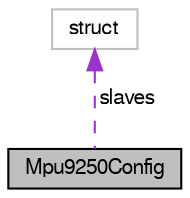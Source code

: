 digraph "Mpu9250Config"
{
  edge [fontname="FreeSans",fontsize="10",labelfontname="FreeSans",labelfontsize="10"];
  node [fontname="FreeSans",fontsize="10",shape=record];
  Node1 [label="Mpu9250Config",height=0.2,width=0.4,color="black", fillcolor="grey75", style="filled", fontcolor="black"];
  Node2 -> Node1 [dir="back",color="darkorchid3",fontsize="10",style="dashed",label=" slaves" ,fontname="FreeSans"];
  Node2 [label="struct",height=0.2,width=0.4,color="grey75", fillcolor="white", style="filled"];
}
